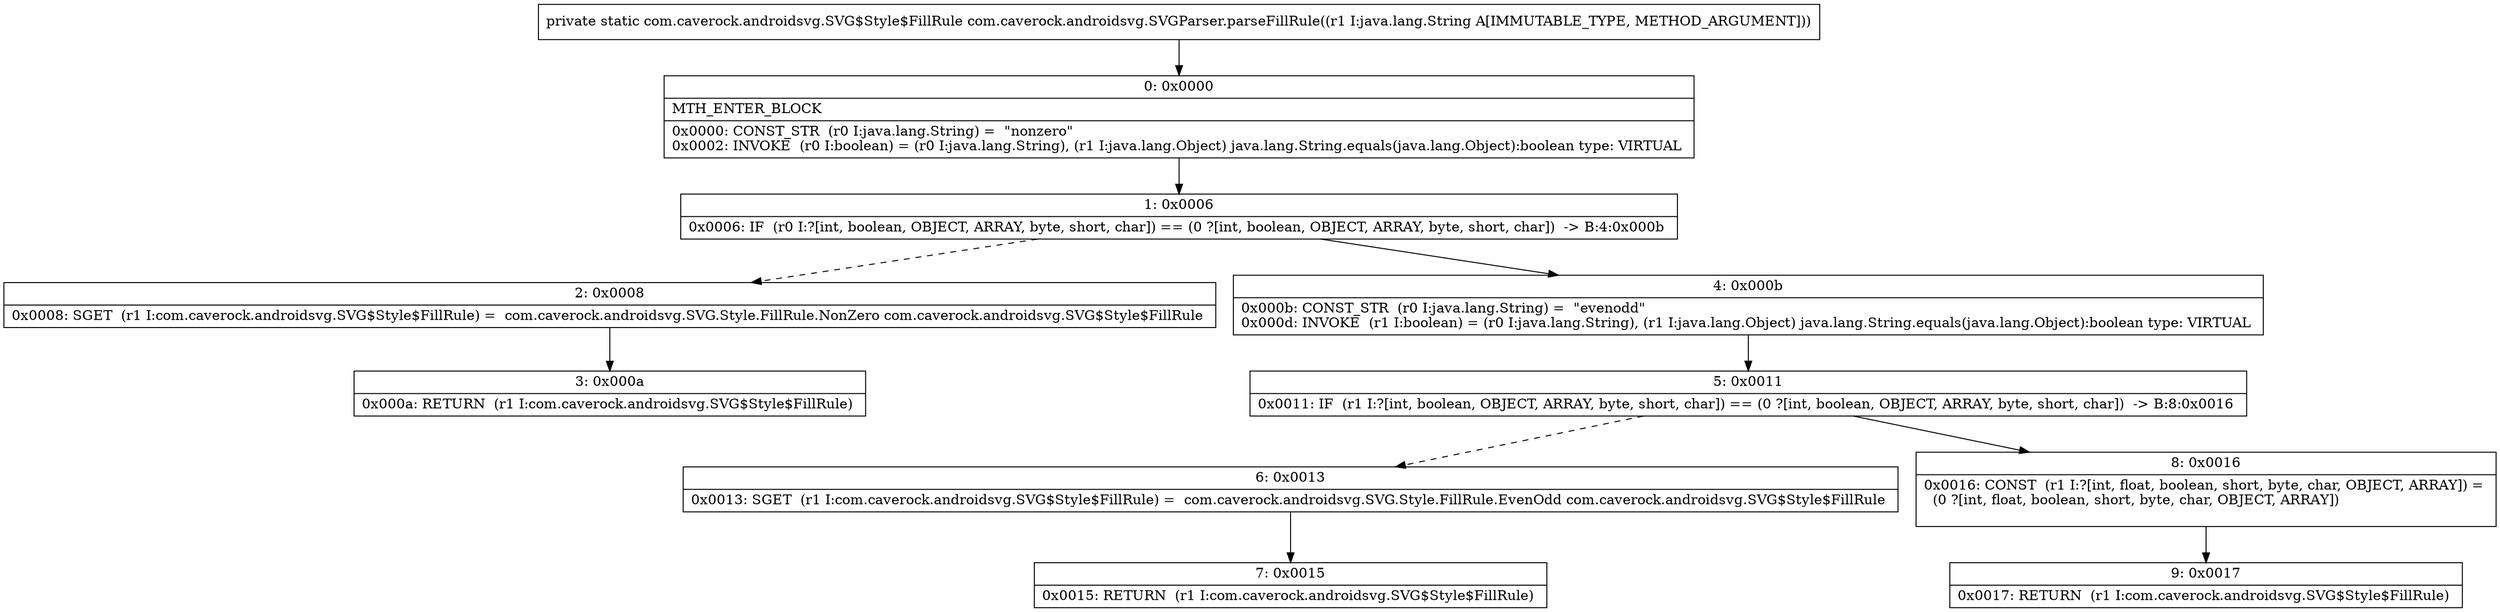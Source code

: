 digraph "CFG forcom.caverock.androidsvg.SVGParser.parseFillRule(Ljava\/lang\/String;)Lcom\/caverock\/androidsvg\/SVG$Style$FillRule;" {
Node_0 [shape=record,label="{0\:\ 0x0000|MTH_ENTER_BLOCK\l|0x0000: CONST_STR  (r0 I:java.lang.String) =  \"nonzero\" \l0x0002: INVOKE  (r0 I:boolean) = (r0 I:java.lang.String), (r1 I:java.lang.Object) java.lang.String.equals(java.lang.Object):boolean type: VIRTUAL \l}"];
Node_1 [shape=record,label="{1\:\ 0x0006|0x0006: IF  (r0 I:?[int, boolean, OBJECT, ARRAY, byte, short, char]) == (0 ?[int, boolean, OBJECT, ARRAY, byte, short, char])  \-\> B:4:0x000b \l}"];
Node_2 [shape=record,label="{2\:\ 0x0008|0x0008: SGET  (r1 I:com.caverock.androidsvg.SVG$Style$FillRule) =  com.caverock.androidsvg.SVG.Style.FillRule.NonZero com.caverock.androidsvg.SVG$Style$FillRule \l}"];
Node_3 [shape=record,label="{3\:\ 0x000a|0x000a: RETURN  (r1 I:com.caverock.androidsvg.SVG$Style$FillRule) \l}"];
Node_4 [shape=record,label="{4\:\ 0x000b|0x000b: CONST_STR  (r0 I:java.lang.String) =  \"evenodd\" \l0x000d: INVOKE  (r1 I:boolean) = (r0 I:java.lang.String), (r1 I:java.lang.Object) java.lang.String.equals(java.lang.Object):boolean type: VIRTUAL \l}"];
Node_5 [shape=record,label="{5\:\ 0x0011|0x0011: IF  (r1 I:?[int, boolean, OBJECT, ARRAY, byte, short, char]) == (0 ?[int, boolean, OBJECT, ARRAY, byte, short, char])  \-\> B:8:0x0016 \l}"];
Node_6 [shape=record,label="{6\:\ 0x0013|0x0013: SGET  (r1 I:com.caverock.androidsvg.SVG$Style$FillRule) =  com.caverock.androidsvg.SVG.Style.FillRule.EvenOdd com.caverock.androidsvg.SVG$Style$FillRule \l}"];
Node_7 [shape=record,label="{7\:\ 0x0015|0x0015: RETURN  (r1 I:com.caverock.androidsvg.SVG$Style$FillRule) \l}"];
Node_8 [shape=record,label="{8\:\ 0x0016|0x0016: CONST  (r1 I:?[int, float, boolean, short, byte, char, OBJECT, ARRAY]) = \l  (0 ?[int, float, boolean, short, byte, char, OBJECT, ARRAY])\l \l}"];
Node_9 [shape=record,label="{9\:\ 0x0017|0x0017: RETURN  (r1 I:com.caverock.androidsvg.SVG$Style$FillRule) \l}"];
MethodNode[shape=record,label="{private static com.caverock.androidsvg.SVG$Style$FillRule com.caverock.androidsvg.SVGParser.parseFillRule((r1 I:java.lang.String A[IMMUTABLE_TYPE, METHOD_ARGUMENT])) }"];
MethodNode -> Node_0;
Node_0 -> Node_1;
Node_1 -> Node_2[style=dashed];
Node_1 -> Node_4;
Node_2 -> Node_3;
Node_4 -> Node_5;
Node_5 -> Node_6[style=dashed];
Node_5 -> Node_8;
Node_6 -> Node_7;
Node_8 -> Node_9;
}

